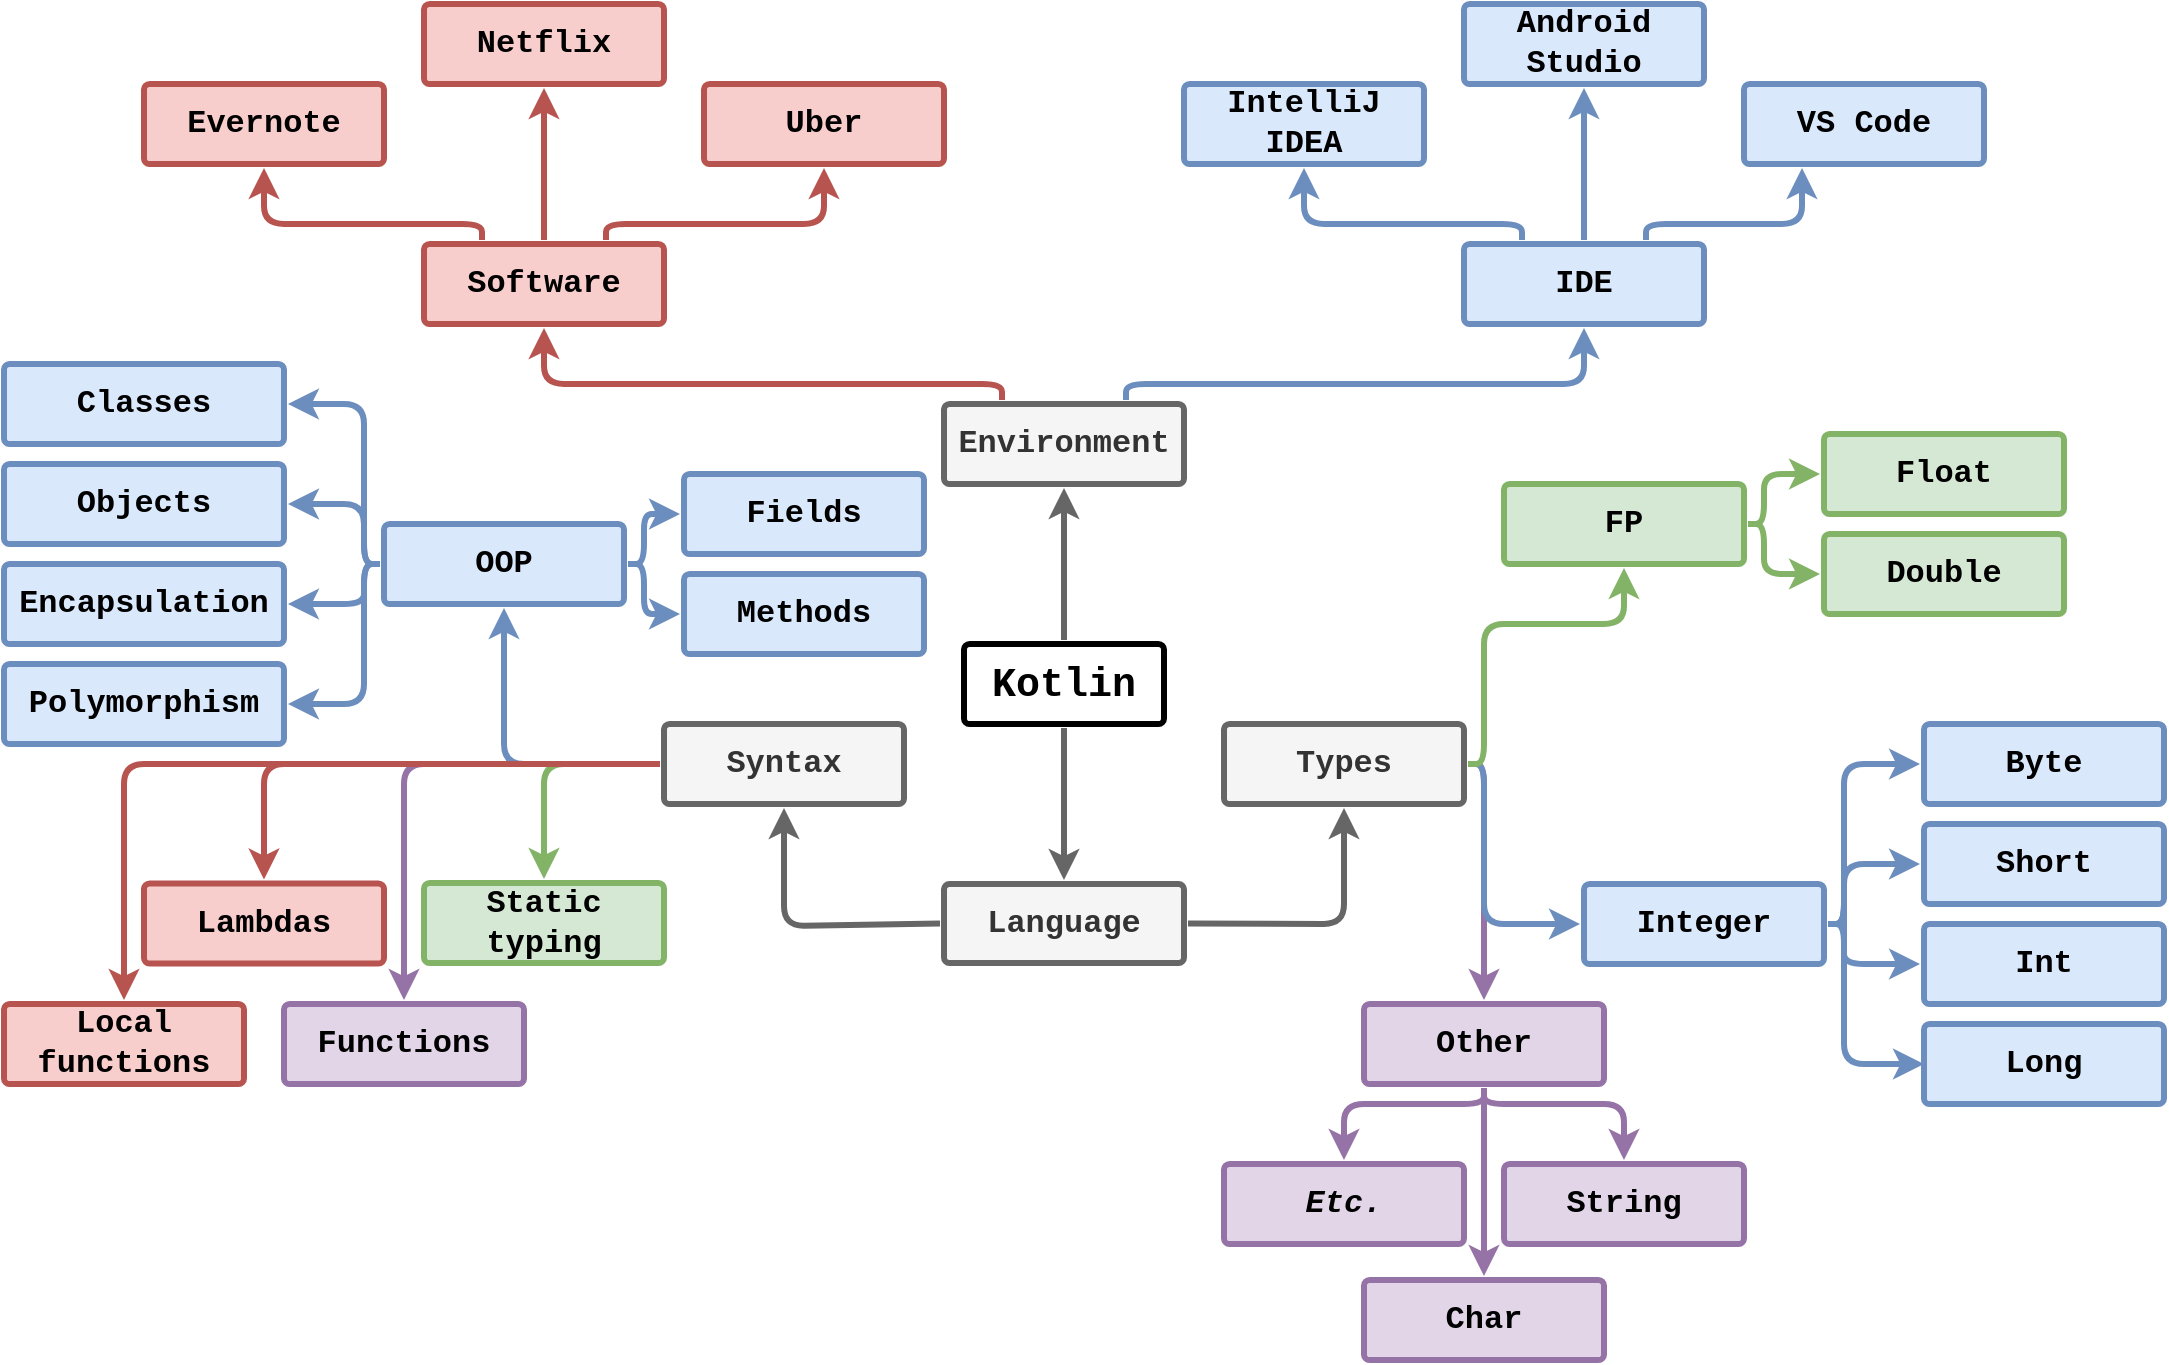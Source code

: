 <mxfile version="22.1.0" type="github">
  <diagram id="6a731a19-8d31-9384-78a2-239565b7b9f0" name="Page-1">
    <mxGraphModel dx="1434" dy="764" grid="1" gridSize="10" guides="1" tooltips="1" connect="1" arrows="1" fold="1" page="1" pageScale="1" pageWidth="1169" pageHeight="827" background="none" math="0" shadow="0">
      <root>
        <mxCell id="0" />
        <mxCell id="1" parent="0" />
        <mxCell id="1745" value="" style="edgeStyle=none;rounded=1;jumpStyle=none;html=1;shadow=0;labelBackgroundColor=none;startArrow=none;startFill=0;endArrow=classic;endFill=1;jettySize=auto;orthogonalLoop=1;strokeColor=#b85450;strokeWidth=3;fontFamily=Courier New;fontSize=16;fontColor=default;spacing=5;fontStyle=1;exitX=0.25;exitY=0;exitDx=0;exitDy=0;entryX=0.5;entryY=1;entryDx=0;entryDy=0;fillColor=#f8cecc;" parent="1" source="BuEvshFohfWNwcxQu9Q5-1786" target="1764" edge="1">
          <mxGeometry relative="1" as="geometry">
            <mxPoint x="585.0" y="208" as="sourcePoint" />
            <mxPoint x="536" y="130" as="targetPoint" />
            <Array as="points">
              <mxPoint x="549" y="270" />
              <mxPoint x="320" y="270" />
            </Array>
          </mxGeometry>
        </mxCell>
        <mxCell id="1746" value="" style="edgeStyle=none;rounded=1;jumpStyle=none;html=1;shadow=0;labelBackgroundColor=none;startArrow=none;startFill=0;endArrow=classic;endFill=1;jettySize=auto;orthogonalLoop=1;strokeColor=#666666;strokeWidth=3;fontFamily=Courier New;fontSize=16;fontColor=default;spacing=5;fontStyle=1;fillColor=#f5f5f5;entryX=0.5;entryY=1;entryDx=0;entryDy=0;exitX=1;exitY=0.5;exitDx=0;exitDy=0;" parent="1" source="BuEvshFohfWNwcxQu9Q5-1799" target="1771" edge="1">
          <mxGeometry relative="1" as="geometry">
            <mxPoint x="600" y="560" as="sourcePoint" />
            <Array as="points">
              <mxPoint x="720" y="540" />
            </Array>
          </mxGeometry>
        </mxCell>
        <mxCell id="1747" value="" style="edgeStyle=none;rounded=1;jumpStyle=none;html=1;shadow=0;labelBackgroundColor=none;startArrow=none;startFill=0;endArrow=classic;endFill=1;jettySize=auto;orthogonalLoop=1;strokeWidth=3;fontFamily=Courier New;fontSize=16;fontColor=default;spacing=5;fontStyle=1;entryX=0.5;entryY=0;entryDx=0;entryDy=0;fillColor=#f5f5f5;strokeColor=#666666;" parent="1" source="1749" target="BuEvshFohfWNwcxQu9Q5-1799" edge="1">
          <mxGeometry relative="1" as="geometry">
            <mxPoint x="571.773" y="568.5" as="targetPoint" />
          </mxGeometry>
        </mxCell>
        <mxCell id="1749" value="Kotlin" style="rounded=1;whiteSpace=wrap;html=1;shadow=0;labelBackgroundColor=none;strokeWidth=3;fontFamily=Courier New;fontSize=20;align=center;fontStyle=1;spacing=5;arcSize=7;perimeterSpacing=2;" parent="1" vertex="1">
          <mxGeometry x="530" y="400" width="100" height="40" as="geometry" />
        </mxCell>
        <mxCell id="1764" value="Software" style="rounded=1;whiteSpace=wrap;html=1;shadow=0;labelBackgroundColor=none;strokeColor=#b85450;strokeWidth=3;fillColor=#f8cecc;fontFamily=Courier New;fontSize=16;align=center;spacing=5;fontStyle=1;arcSize=7;perimeterSpacing=2;" parent="1" vertex="1">
          <mxGeometry x="260" y="200" width="120" height="40" as="geometry" />
        </mxCell>
        <mxCell id="BuEvshFohfWNwcxQu9Q5-1858" style="edgeStyle=orthogonalEdgeStyle;rounded=0;orthogonalLoop=1;jettySize=auto;html=1;exitX=0.5;exitY=1;exitDx=0;exitDy=0;strokeColor=#DDA15E;fontColor=#FEFAE0;fillColor=#BC6C25;" parent="1" source="1765" edge="1">
          <mxGeometry relative="1" as="geometry">
            <mxPoint x="459.923" y="162" as="targetPoint" />
          </mxGeometry>
        </mxCell>
        <mxCell id="1765" value="Uber" style="rounded=1;whiteSpace=wrap;html=1;shadow=0;labelBackgroundColor=none;strokeColor=#b85450;strokeWidth=3;fillColor=#f8cecc;fontFamily=Courier New;fontSize=16;align=center;spacing=5;arcSize=7;perimeterSpacing=2;fontStyle=1;" parent="1" vertex="1">
          <mxGeometry x="400" y="120" width="120" height="40" as="geometry" />
        </mxCell>
        <mxCell id="1766" value="" style="edgeStyle=none;rounded=1;jumpStyle=none;html=1;shadow=0;labelBackgroundColor=none;startArrow=none;startFill=0;endArrow=classic;endFill=1;jettySize=auto;orthogonalLoop=1;strokeColor=#b85450;strokeWidth=3;fontFamily=Courier New;fontSize=16;fontColor=default;spacing=5;fontStyle=1;entryX=0.5;entryY=1;entryDx=0;entryDy=0;exitX=0.75;exitY=0;exitDx=0;exitDy=0;fillColor=#f8cecc;" parent="1" source="1764" target="1765" edge="1">
          <mxGeometry relative="1" as="geometry">
            <Array as="points">
              <mxPoint x="351" y="190" />
              <mxPoint x="460" y="190" />
            </Array>
          </mxGeometry>
        </mxCell>
        <mxCell id="1767" value="Netflix" style="rounded=1;whiteSpace=wrap;html=1;shadow=0;labelBackgroundColor=none;strokeColor=#b85450;strokeWidth=3;fillColor=#f8cecc;fontFamily=Courier New;fontSize=16;align=center;spacing=5;arcSize=7;perimeterSpacing=2;fontStyle=1;" parent="1" vertex="1">
          <mxGeometry x="260" y="80" width="120" height="40" as="geometry" />
        </mxCell>
        <mxCell id="1768" value="" style="edgeStyle=none;rounded=1;jumpStyle=none;html=1;shadow=0;labelBackgroundColor=none;startArrow=none;startFill=0;endArrow=classic;endFill=1;jettySize=auto;orthogonalLoop=1;strokeColor=#b85450;strokeWidth=3;fontFamily=Courier New;fontSize=16;fontColor=default;spacing=5;fontStyle=1;entryX=0.5;entryY=1;entryDx=0;entryDy=0;exitX=0.5;exitY=0;exitDx=0;exitDy=0;fillColor=#f8cecc;" parent="1" source="1764" target="1767" edge="1">
          <mxGeometry relative="1" as="geometry">
            <mxPoint x="340" y="170" as="sourcePoint" />
          </mxGeometry>
        </mxCell>
        <mxCell id="1769" value="Evernote" style="rounded=1;whiteSpace=wrap;html=1;shadow=0;labelBackgroundColor=none;strokeColor=#b85450;strokeWidth=3;fillColor=#f8cecc;fontFamily=Courier New;fontSize=16;align=center;spacing=5;arcSize=7;perimeterSpacing=2;fontStyle=1;" parent="1" vertex="1">
          <mxGeometry x="120" y="120" width="120" height="40" as="geometry" />
        </mxCell>
        <mxCell id="1770" value="" style="edgeStyle=none;rounded=1;jumpStyle=none;html=1;shadow=0;labelBackgroundColor=none;startArrow=none;startFill=0;endArrow=classic;endFill=1;jettySize=auto;orthogonalLoop=1;strokeColor=#b85450;strokeWidth=3;fontFamily=Courier New;fontSize=16;fontColor=default;spacing=5;fontStyle=1;entryX=0.5;entryY=1;entryDx=0;entryDy=0;exitX=0.25;exitY=0;exitDx=0;exitDy=0;fillColor=#f8cecc;" parent="1" source="1764" target="1769" edge="1">
          <mxGeometry relative="1" as="geometry">
            <Array as="points">
              <mxPoint x="289" y="190" />
              <mxPoint x="180" y="190" />
            </Array>
          </mxGeometry>
        </mxCell>
        <mxCell id="1771" value="Types" style="rounded=1;whiteSpace=wrap;html=1;shadow=0;labelBackgroundColor=none;strokeWidth=3;fontFamily=Courier New;fontSize=16;align=center;spacing=5;fontStyle=1;arcSize=7;perimeterSpacing=2;fillColor=#f5f5f5;strokeColor=#666666;fontColor=#333333;" parent="1" vertex="1">
          <mxGeometry x="660" y="440" width="120" height="40" as="geometry" />
        </mxCell>
        <mxCell id="1775" value="" style="edgeStyle=none;rounded=1;jumpStyle=none;html=1;shadow=0;labelBackgroundColor=none;startArrow=none;startFill=0;jettySize=auto;orthogonalLoop=1;strokeWidth=3;fontFamily=Courier New;fontSize=16;fontColor=default;spacing=5;fontStyle=1;exitX=1;exitY=0.5;exitDx=0;exitDy=0;entryX=0.5;entryY=0;entryDx=0;entryDy=0;fillColor=#e1d5e7;strokeColor=#9673a6;" parent="1" source="1771" target="BuEvshFohfWNwcxQu9Q5-1802" edge="1">
          <mxGeometry relative="1" as="geometry">
            <mxPoint x="860" y="470" as="targetPoint" />
            <Array as="points">
              <mxPoint x="790" y="460" />
              <mxPoint x="790" y="520" />
              <mxPoint x="790" y="550" />
            </Array>
          </mxGeometry>
        </mxCell>
        <mxCell id="1777" value="" style="edgeStyle=none;rounded=1;jumpStyle=none;html=1;shadow=0;labelBackgroundColor=none;startArrow=none;startFill=0;jettySize=auto;orthogonalLoop=1;strokeWidth=3;fontFamily=Courier New;fontSize=16;fontColor=default;spacing=5;fontStyle=1;exitX=1;exitY=0.5;exitDx=0;exitDy=0;entryX=0;entryY=0.5;entryDx=0;entryDy=0;fillColor=#dae8fc;strokeColor=#6c8ebf;" parent="1" source="1771" target="BuEvshFohfWNwcxQu9Q5-1801" edge="1">
          <mxGeometry relative="1" as="geometry">
            <mxPoint x="880" y="410" as="targetPoint" />
            <Array as="points">
              <mxPoint x="790" y="460" />
              <mxPoint x="790" y="540" />
            </Array>
          </mxGeometry>
        </mxCell>
        <mxCell id="1779" value="" style="edgeStyle=none;rounded=1;jumpStyle=none;html=1;shadow=0;labelBackgroundColor=none;startArrow=none;startFill=0;jettySize=auto;orthogonalLoop=1;strokeWidth=3;fontFamily=Courier New;fontSize=16;fontColor=default;spacing=5;fontStyle=1;entryX=0.5;entryY=1;entryDx=0;entryDy=0;exitX=1;exitY=0.5;exitDx=0;exitDy=0;fillColor=#d5e8d4;strokeColor=#82b366;" parent="1" source="1771" target="BuEvshFohfWNwcxQu9Q5-1800" edge="1">
          <mxGeometry relative="1" as="geometry">
            <mxPoint x="912.612" y="306.5" as="targetPoint" />
            <Array as="points">
              <mxPoint x="790" y="460" />
              <mxPoint x="790" y="390" />
              <mxPoint x="860" y="390" />
            </Array>
          </mxGeometry>
        </mxCell>
        <mxCell id="BuEvshFohfWNwcxQu9Q5-1785" value="" style="edgeStyle=none;rounded=1;jumpStyle=none;html=1;shadow=0;labelBackgroundColor=none;startArrow=none;startFill=0;endArrow=classic;endFill=1;jettySize=auto;orthogonalLoop=1;strokeWidth=3;fontFamily=Courier New;fontSize=16;fontColor=default;spacing=5;fontStyle=1;exitX=0.5;exitY=0;exitDx=0;exitDy=0;entryX=0.5;entryY=1;entryDx=0;entryDy=0;fillColor=#f5f5f5;strokeColor=#666666;" parent="1" source="1749" target="BuEvshFohfWNwcxQu9Q5-1786" edge="1">
          <mxGeometry relative="1" as="geometry">
            <mxPoint x="645" y="268.0" as="sourcePoint" />
            <mxPoint x="665" y="190" as="targetPoint" />
          </mxGeometry>
        </mxCell>
        <mxCell id="BuEvshFohfWNwcxQu9Q5-1786" value="Environment" style="rounded=1;whiteSpace=wrap;html=1;shadow=0;labelBackgroundColor=none;strokeWidth=3;fontFamily=Courier New;fontSize=16;align=center;spacing=5;fontStyle=1;arcSize=7;perimeterSpacing=2;fillColor=#f5f5f5;strokeColor=#666666;fontColor=#333333;" parent="1" vertex="1">
          <mxGeometry x="520" y="280" width="120" height="40" as="geometry" />
        </mxCell>
        <mxCell id="BuEvshFohfWNwcxQu9Q5-1789" value="" style="edgeStyle=none;rounded=1;jumpStyle=none;html=1;shadow=0;labelBackgroundColor=none;startArrow=none;startFill=0;endArrow=classic;endFill=1;jettySize=auto;orthogonalLoop=1;strokeColor=#6c8ebf;strokeWidth=3;fontFamily=Courier New;fontSize=16;fontColor=default;spacing=5;fontStyle=1;entryX=0.5;entryY=1;entryDx=0;entryDy=0;exitX=0.75;exitY=0;exitDx=0;exitDy=0;fillColor=#dae8fc;" parent="1" source="BuEvshFohfWNwcxQu9Q5-1786" target="BuEvshFohfWNwcxQu9Q5-1790" edge="1">
          <mxGeometry relative="1" as="geometry">
            <mxPoint x="630" y="260" as="sourcePoint" />
            <mxPoint x="640" y="260" as="targetPoint" />
            <Array as="points">
              <mxPoint x="611" y="270" />
              <mxPoint x="840" y="270" />
            </Array>
          </mxGeometry>
        </mxCell>
        <mxCell id="BuEvshFohfWNwcxQu9Q5-1790" value="IDE" style="rounded=1;whiteSpace=wrap;html=1;shadow=0;labelBackgroundColor=none;strokeColor=#6c8ebf;strokeWidth=3;fillColor=#dae8fc;fontFamily=Courier New;fontSize=16;align=center;spacing=5;fontStyle=1;arcSize=7;perimeterSpacing=2;" parent="1" vertex="1">
          <mxGeometry x="780" y="200" width="120" height="40" as="geometry" />
        </mxCell>
        <mxCell id="BuEvshFohfWNwcxQu9Q5-1791" value="VS Code" style="rounded=1;whiteSpace=wrap;html=1;shadow=0;labelBackgroundColor=none;strokeColor=#6c8ebf;strokeWidth=3;fillColor=#dae8fc;fontFamily=Courier New;fontSize=16;align=center;spacing=5;arcSize=7;perimeterSpacing=2;fontStyle=1" parent="1" vertex="1">
          <mxGeometry x="920" y="120" width="120" height="40" as="geometry" />
        </mxCell>
        <mxCell id="BuEvshFohfWNwcxQu9Q5-1792" value="" style="edgeStyle=none;rounded=1;jumpStyle=none;html=1;shadow=0;labelBackgroundColor=none;startArrow=none;startFill=0;endArrow=classic;endFill=1;jettySize=auto;orthogonalLoop=1;strokeColor=#6c8ebf;strokeWidth=3;fontFamily=Courier New;fontSize=16;fontColor=default;spacing=5;fontStyle=1;exitX=0.75;exitY=0;exitDx=0;exitDy=0;fillColor=#dae8fc;entryX=0.25;entryY=1;entryDx=0;entryDy=0;" parent="1" source="BuEvshFohfWNwcxQu9Q5-1790" target="BuEvshFohfWNwcxQu9Q5-1791" edge="1">
          <mxGeometry relative="1" as="geometry">
            <mxPoint x="900" y="150" as="sourcePoint" />
            <Array as="points">
              <mxPoint x="871" y="190" />
              <mxPoint x="949" y="190" />
            </Array>
          </mxGeometry>
        </mxCell>
        <mxCell id="BuEvshFohfWNwcxQu9Q5-1793" value="Android Studio" style="rounded=1;whiteSpace=wrap;html=1;shadow=0;labelBackgroundColor=none;strokeColor=#6c8ebf;strokeWidth=3;fillColor=#dae8fc;fontFamily=Courier New;fontSize=16;align=center;spacing=5;arcSize=7;perimeterSpacing=2;fontStyle=1" parent="1" vertex="1">
          <mxGeometry x="780" y="80" width="120" height="40" as="geometry" />
        </mxCell>
        <mxCell id="BuEvshFohfWNwcxQu9Q5-1794" value="" style="edgeStyle=none;rounded=1;jumpStyle=none;html=1;shadow=0;labelBackgroundColor=none;startArrow=none;startFill=0;endArrow=classic;endFill=1;jettySize=auto;orthogonalLoop=1;strokeColor=#6c8ebf;strokeWidth=3;fontFamily=Courier New;fontSize=16;fontColor=default;spacing=5;fontStyle=1;exitX=0.5;exitY=0;exitDx=0;exitDy=0;entryX=0.5;entryY=1;entryDx=0;entryDy=0;fillColor=#dae8fc;" parent="1" source="BuEvshFohfWNwcxQu9Q5-1790" target="BuEvshFohfWNwcxQu9Q5-1793" edge="1">
          <mxGeometry relative="1" as="geometry">
            <mxPoint x="860" y="160" as="sourcePoint" />
            <mxPoint x="850" y="140" as="targetPoint" />
          </mxGeometry>
        </mxCell>
        <mxCell id="BuEvshFohfWNwcxQu9Q5-1795" value="" style="edgeStyle=none;rounded=1;jumpStyle=none;html=1;shadow=0;labelBackgroundColor=none;startArrow=none;startFill=0;endArrow=classic;endFill=1;jettySize=auto;orthogonalLoop=1;strokeColor=#6c8ebf;strokeWidth=3;fontFamily=Courier New;fontSize=16;fontColor=default;spacing=5;fontStyle=1;entryX=0.5;entryY=1;entryDx=0;entryDy=0;exitX=0.25;exitY=0;exitDx=0;exitDy=0;fillColor=#dae8fc;" parent="1" source="BuEvshFohfWNwcxQu9Q5-1790" target="BuEvshFohfWNwcxQu9Q5-1796" edge="1">
          <mxGeometry relative="1" as="geometry">
            <mxPoint x="780" y="160" as="sourcePoint" />
            <mxPoint x="720" y="153" as="targetPoint" />
            <Array as="points">
              <mxPoint x="809" y="190" />
              <mxPoint x="700" y="190" />
            </Array>
          </mxGeometry>
        </mxCell>
        <mxCell id="BuEvshFohfWNwcxQu9Q5-1796" value="IntelliJ IDEA" style="rounded=1;whiteSpace=wrap;html=1;shadow=0;labelBackgroundColor=none;strokeColor=#6c8ebf;strokeWidth=3;fillColor=#dae8fc;fontFamily=Courier New;fontSize=16;align=center;spacing=5;arcSize=7;perimeterSpacing=2;fontStyle=1" parent="1" vertex="1">
          <mxGeometry x="640" y="120" width="120" height="40" as="geometry" />
        </mxCell>
        <mxCell id="BuEvshFohfWNwcxQu9Q5-1799" value="Language" style="rounded=1;whiteSpace=wrap;html=1;shadow=0;labelBackgroundColor=none;strokeWidth=3;fontFamily=Courier New;fontSize=16;align=center;spacing=5;fontStyle=1;arcSize=7;perimeterSpacing=2;fillColor=#f5f5f5;fontColor=#333333;strokeColor=#666666;" parent="1" vertex="1">
          <mxGeometry x="520" y="520" width="120" height="39.5" as="geometry" />
        </mxCell>
        <mxCell id="BuEvshFohfWNwcxQu9Q5-1800" value="FP" style="rounded=1;whiteSpace=wrap;html=1;shadow=0;labelBackgroundColor=none;strokeColor=#82b366;strokeWidth=3;fillColor=#d5e8d4;fontFamily=Courier New;fontSize=16;align=center;spacing=5;fontStyle=1;arcSize=7;perimeterSpacing=2;" parent="1" vertex="1">
          <mxGeometry x="800" y="320" width="120" height="40" as="geometry" />
        </mxCell>
        <mxCell id="BuEvshFohfWNwcxQu9Q5-1801" value="Integer" style="rounded=1;whiteSpace=wrap;html=1;shadow=0;labelBackgroundColor=none;strokeColor=#6c8ebf;strokeWidth=3;fillColor=#dae8fc;fontFamily=Courier New;fontSize=16;align=center;spacing=5;fontStyle=1;arcSize=7;perimeterSpacing=2;" parent="1" vertex="1">
          <mxGeometry x="840" y="520" width="120" height="40" as="geometry" />
        </mxCell>
        <mxCell id="BuEvshFohfWNwcxQu9Q5-1802" value="Other" style="rounded=1;whiteSpace=wrap;html=1;shadow=0;labelBackgroundColor=none;strokeColor=#9673a6;strokeWidth=3;fillColor=#e1d5e7;fontFamily=Courier New;fontSize=16;align=center;spacing=5;fontStyle=1;arcSize=7;perimeterSpacing=2;" parent="1" vertex="1">
          <mxGeometry x="730" y="580" width="120" height="40" as="geometry" />
        </mxCell>
        <mxCell id="BuEvshFohfWNwcxQu9Q5-1803" value="Double" style="rounded=1;whiteSpace=wrap;html=1;shadow=0;labelBackgroundColor=none;strokeColor=#82b366;strokeWidth=3;fillColor=#d5e8d4;fontFamily=Courier New;fontSize=16;align=center;spacing=5;fontStyle=1;arcSize=7;perimeterSpacing=2;" parent="1" vertex="1">
          <mxGeometry x="960" y="345" width="120" height="40" as="geometry" />
        </mxCell>
        <mxCell id="BuEvshFohfWNwcxQu9Q5-1804" value="Float" style="rounded=1;whiteSpace=wrap;html=1;shadow=0;labelBackgroundColor=none;strokeColor=#82b366;strokeWidth=3;fillColor=#d5e8d4;fontFamily=Courier New;fontSize=16;align=center;spacing=5;fontStyle=1;arcSize=7;perimeterSpacing=2;" parent="1" vertex="1">
          <mxGeometry x="960" y="295" width="120" height="40" as="geometry" />
        </mxCell>
        <mxCell id="BuEvshFohfWNwcxQu9Q5-1805" value="" style="edgeStyle=none;rounded=1;jumpStyle=none;html=1;shadow=0;labelBackgroundColor=none;startArrow=none;startFill=0;jettySize=auto;orthogonalLoop=1;strokeColor=#82b366;strokeWidth=3;fontFamily=Courier New;fontSize=16;fontColor=default;spacing=5;fontStyle=1;fillColor=#d5e8d4;exitX=1;exitY=0.5;exitDx=0;exitDy=0;entryX=0;entryY=0.5;entryDx=0;entryDy=0;" parent="1" source="BuEvshFohfWNwcxQu9Q5-1800" target="BuEvshFohfWNwcxQu9Q5-1803" edge="1">
          <mxGeometry relative="1" as="geometry">
            <mxPoint x="951" y="289" as="sourcePoint" />
            <mxPoint x="987" y="289" as="targetPoint" />
            <Array as="points">
              <mxPoint x="930" y="340" />
              <mxPoint x="930" y="365" />
            </Array>
          </mxGeometry>
        </mxCell>
        <mxCell id="BuEvshFohfWNwcxQu9Q5-1806" value="" style="edgeStyle=none;rounded=1;jumpStyle=none;html=1;shadow=0;labelBackgroundColor=none;startArrow=none;startFill=0;jettySize=auto;orthogonalLoop=1;strokeColor=#82b366;strokeWidth=3;fontFamily=Courier New;fontSize=16;fontColor=default;spacing=5;fontStyle=1;fillColor=#d5e8d4;exitX=1;exitY=0.5;exitDx=0;exitDy=0;entryX=0;entryY=0.5;entryDx=0;entryDy=0;" parent="1" source="BuEvshFohfWNwcxQu9Q5-1800" target="BuEvshFohfWNwcxQu9Q5-1804" edge="1">
          <mxGeometry relative="1" as="geometry">
            <mxPoint x="951" y="267" as="sourcePoint" />
            <mxPoint x="940" y="290" as="targetPoint" />
            <Array as="points">
              <mxPoint x="930" y="340" />
              <mxPoint x="930" y="315" />
            </Array>
          </mxGeometry>
        </mxCell>
        <mxCell id="BuEvshFohfWNwcxQu9Q5-1807" value="Short" style="rounded=1;whiteSpace=wrap;html=1;shadow=0;labelBackgroundColor=none;strokeColor=#6c8ebf;strokeWidth=3;fillColor=#dae8fc;fontFamily=Courier New;fontSize=16;align=center;spacing=5;fontStyle=1;arcSize=7;perimeterSpacing=2;" parent="1" vertex="1">
          <mxGeometry x="1010" y="490" width="120" height="40" as="geometry" />
        </mxCell>
        <mxCell id="BuEvshFohfWNwcxQu9Q5-1808" value="Byte" style="rounded=1;whiteSpace=wrap;html=1;shadow=0;labelBackgroundColor=none;strokeColor=#6c8ebf;strokeWidth=3;fillColor=#dae8fc;fontFamily=Courier New;fontSize=16;align=center;spacing=5;fontStyle=1;arcSize=7;perimeterSpacing=2;" parent="1" vertex="1">
          <mxGeometry x="1010" y="440" width="120" height="40" as="geometry" />
        </mxCell>
        <mxCell id="BuEvshFohfWNwcxQu9Q5-1809" value="" style="edgeStyle=none;rounded=1;jumpStyle=none;html=1;shadow=0;labelBackgroundColor=none;startArrow=none;startFill=0;jettySize=auto;orthogonalLoop=1;strokeColor=#6c8ebf;strokeWidth=3;fontFamily=Courier New;fontSize=16;fontColor=default;spacing=5;fontStyle=1;fillColor=#dae8fc;exitX=1;exitY=0.5;exitDx=0;exitDy=0;entryX=0;entryY=0.5;entryDx=0;entryDy=0;" parent="1" source="BuEvshFohfWNwcxQu9Q5-1801" target="BuEvshFohfWNwcxQu9Q5-1807" edge="1">
          <mxGeometry relative="1" as="geometry">
            <mxPoint x="990" y="460" as="sourcePoint" />
            <mxPoint x="1055" y="399" as="targetPoint" />
            <Array as="points">
              <mxPoint x="970" y="540" />
              <mxPoint x="970" y="510" />
            </Array>
          </mxGeometry>
        </mxCell>
        <mxCell id="BuEvshFohfWNwcxQu9Q5-1810" value="" style="edgeStyle=none;rounded=1;jumpStyle=none;html=1;shadow=0;labelBackgroundColor=none;startArrow=none;startFill=0;jettySize=auto;orthogonalLoop=1;strokeColor=#6c8ebf;strokeWidth=3;fontFamily=Courier New;fontSize=16;fontColor=default;spacing=5;fontStyle=1;fillColor=#dae8fc;exitX=1;exitY=0.5;exitDx=0;exitDy=0;entryX=0;entryY=0.5;entryDx=0;entryDy=0;" parent="1" source="BuEvshFohfWNwcxQu9Q5-1801" target="BuEvshFohfWNwcxQu9Q5-1808" edge="1">
          <mxGeometry relative="1" as="geometry">
            <mxPoint x="990" y="439" as="sourcePoint" />
            <mxPoint x="1008" y="400" as="targetPoint" />
            <Array as="points">
              <mxPoint x="970" y="540" />
              <mxPoint x="970" y="460" />
            </Array>
          </mxGeometry>
        </mxCell>
        <mxCell id="BuEvshFohfWNwcxQu9Q5-1811" value="Long" style="rounded=1;whiteSpace=wrap;html=1;shadow=0;labelBackgroundColor=none;strokeColor=#6c8ebf;strokeWidth=3;fillColor=#dae8fc;fontFamily=Courier New;fontSize=16;align=center;spacing=5;fontStyle=1;arcSize=7;perimeterSpacing=2;" parent="1" vertex="1">
          <mxGeometry x="1010" y="590" width="120" height="40" as="geometry" />
        </mxCell>
        <mxCell id="BuEvshFohfWNwcxQu9Q5-1812" value="Int" style="rounded=1;whiteSpace=wrap;html=1;shadow=0;labelBackgroundColor=none;strokeColor=#6c8ebf;strokeWidth=3;fillColor=#dae8fc;fontFamily=Courier New;fontSize=16;align=center;spacing=5;fontStyle=1;arcSize=7;perimeterSpacing=2;" parent="1" vertex="1">
          <mxGeometry x="1010" y="540" width="120" height="40" as="geometry" />
        </mxCell>
        <mxCell id="BuEvshFohfWNwcxQu9Q5-1813" value="" style="edgeStyle=none;rounded=1;jumpStyle=none;html=1;shadow=0;labelBackgroundColor=none;startArrow=none;startFill=0;jettySize=auto;orthogonalLoop=1;strokeColor=#6c8ebf;strokeWidth=3;fontFamily=Courier New;fontSize=16;fontColor=default;spacing=5;fontStyle=1;fillColor=#dae8fc;exitX=1;exitY=0.5;exitDx=0;exitDy=0;entryX=0.016;entryY=0.5;entryDx=0;entryDy=0;entryPerimeter=0;" parent="1" source="BuEvshFohfWNwcxQu9Q5-1801" target="BuEvshFohfWNwcxQu9Q5-1811" edge="1">
          <mxGeometry relative="1" as="geometry">
            <mxPoint x="990" y="580" as="sourcePoint" />
            <mxPoint x="1010" y="630" as="targetPoint" />
            <Array as="points">
              <mxPoint x="970" y="540" />
              <mxPoint x="970" y="490" />
              <mxPoint x="970" y="610" />
            </Array>
          </mxGeometry>
        </mxCell>
        <mxCell id="BuEvshFohfWNwcxQu9Q5-1814" value="" style="edgeStyle=none;rounded=1;jumpStyle=none;html=1;shadow=0;labelBackgroundColor=none;startArrow=none;startFill=0;jettySize=auto;orthogonalLoop=1;strokeColor=#6c8ebf;strokeWidth=3;fontFamily=Courier New;fontSize=16;fontColor=default;spacing=5;fontStyle=1;fillColor=#dae8fc;exitX=1;exitY=0.5;exitDx=0;exitDy=0;entryX=0;entryY=0.5;entryDx=0;entryDy=0;" parent="1" source="BuEvshFohfWNwcxQu9Q5-1801" target="BuEvshFohfWNwcxQu9Q5-1812" edge="1">
          <mxGeometry relative="1" as="geometry">
            <mxPoint x="990" y="559" as="sourcePoint" />
            <mxPoint x="1008" y="520" as="targetPoint" />
            <Array as="points">
              <mxPoint x="970" y="540" />
              <mxPoint x="970" y="560" />
            </Array>
          </mxGeometry>
        </mxCell>
        <mxCell id="BuEvshFohfWNwcxQu9Q5-1815" value="String" style="rounded=1;whiteSpace=wrap;html=1;shadow=0;labelBackgroundColor=none;strokeColor=#9673a6;strokeWidth=3;fillColor=#e1d5e7;fontFamily=Courier New;fontSize=16;align=center;spacing=5;fontStyle=1;arcSize=7;perimeterSpacing=2;" parent="1" vertex="1">
          <mxGeometry x="800" y="660" width="120" height="40" as="geometry" />
        </mxCell>
        <mxCell id="BuEvshFohfWNwcxQu9Q5-1816" value="Etc." style="rounded=1;whiteSpace=wrap;html=1;shadow=0;labelBackgroundColor=none;strokeColor=#9673a6;strokeWidth=3;fillColor=#e1d5e7;fontFamily=Courier New;fontSize=16;align=center;spacing=5;fontStyle=3;arcSize=7;perimeterSpacing=2;horizontal=1;" parent="1" vertex="1">
          <mxGeometry x="660" y="660" width="120" height="40" as="geometry" />
        </mxCell>
        <mxCell id="BuEvshFohfWNwcxQu9Q5-1817" value="" style="edgeStyle=none;rounded=1;jumpStyle=none;html=1;shadow=0;labelBackgroundColor=none;startArrow=none;startFill=0;jettySize=auto;orthogonalLoop=1;strokeColor=#9673a6;strokeWidth=3;fontFamily=Courier New;fontSize=16;fontColor=default;spacing=5;fontStyle=1;fillColor=#e1d5e7;exitX=0.5;exitY=1;exitDx=0;exitDy=0;entryX=0.5;entryY=0;entryDx=0;entryDy=0;" parent="1" source="BuEvshFohfWNwcxQu9Q5-1802" target="BuEvshFohfWNwcxQu9Q5-1815" edge="1">
          <mxGeometry relative="1" as="geometry">
            <mxPoint x="840" y="500" as="sourcePoint" />
            <mxPoint x="868" y="706" as="targetPoint" />
            <Array as="points">
              <mxPoint x="790" y="630" />
              <mxPoint x="860" y="630" />
            </Array>
          </mxGeometry>
        </mxCell>
        <mxCell id="BuEvshFohfWNwcxQu9Q5-1818" value="" style="edgeStyle=none;rounded=1;jumpStyle=none;html=1;shadow=0;labelBackgroundColor=none;startArrow=none;startFill=0;jettySize=auto;orthogonalLoop=1;strokeColor=#9673a6;strokeWidth=3;fontFamily=Courier New;fontSize=16;fontColor=default;spacing=5;fontStyle=1;fillColor=#e1d5e7;exitX=0.5;exitY=1;exitDx=0;exitDy=0;entryX=0.5;entryY=0;entryDx=0;entryDy=0;" parent="1" source="BuEvshFohfWNwcxQu9Q5-1802" target="BuEvshFohfWNwcxQu9Q5-1816" edge="1">
          <mxGeometry relative="1" as="geometry">
            <mxPoint x="515" y="650" as="sourcePoint" />
            <mxPoint x="594" y="696" as="targetPoint" />
            <Array as="points">
              <mxPoint x="790" y="630" />
              <mxPoint x="720" y="630" />
            </Array>
          </mxGeometry>
        </mxCell>
        <mxCell id="BuEvshFohfWNwcxQu9Q5-1819" value="Syntax" style="rounded=1;whiteSpace=wrap;html=1;shadow=0;labelBackgroundColor=none;strokeColor=#666666;strokeWidth=3;fillColor=#f5f5f5;fontFamily=Courier New;fontSize=16;align=center;spacing=5;fontStyle=1;arcSize=7;perimeterSpacing=2;fontColor=#333333;" parent="1" vertex="1">
          <mxGeometry x="380" y="440" width="120" height="40" as="geometry" />
        </mxCell>
        <mxCell id="BuEvshFohfWNwcxQu9Q5-1820" value="" style="edgeStyle=none;rounded=1;jumpStyle=none;html=1;shadow=0;labelBackgroundColor=none;startArrow=none;startFill=0;endArrow=classic;endFill=1;jettySize=auto;orthogonalLoop=1;strokeColor=#666666;strokeWidth=3;fontFamily=Courier New;fontSize=16;fontColor=default;spacing=5;fontStyle=1;entryX=0.5;entryY=1;entryDx=0;entryDy=0;fillColor=#f5f5f5;exitX=0;exitY=0.5;exitDx=0;exitDy=0;" parent="1" source="BuEvshFohfWNwcxQu9Q5-1799" target="BuEvshFohfWNwcxQu9Q5-1819" edge="1">
          <mxGeometry relative="1" as="geometry">
            <mxPoint x="560" y="570" as="sourcePoint" />
            <mxPoint x="440" y="490" as="targetPoint" />
            <Array as="points">
              <mxPoint x="440" y="541" />
            </Array>
          </mxGeometry>
        </mxCell>
        <mxCell id="BuEvshFohfWNwcxQu9Q5-1821" value="" style="edgeStyle=none;rounded=1;jumpStyle=none;html=1;shadow=0;labelBackgroundColor=none;startArrow=none;startFill=0;jettySize=auto;orthogonalLoop=1;strokeWidth=3;fontFamily=Courier New;fontSize=16;fontColor=default;spacing=5;fontStyle=1;exitX=0;exitY=0.5;exitDx=0;exitDy=0;fillColor=#e1d5e7;strokeColor=#9673a6;entryX=0.5;entryY=0;entryDx=0;entryDy=0;" parent="1" source="BuEvshFohfWNwcxQu9Q5-1819" target="BuEvshFohfWNwcxQu9Q5-1853" edge="1">
          <mxGeometry relative="1" as="geometry">
            <mxPoint x="-188" y="551.5" as="sourcePoint" />
            <mxPoint x="250" y="480" as="targetPoint" />
            <Array as="points">
              <mxPoint x="250" y="460" />
            </Array>
          </mxGeometry>
        </mxCell>
        <mxCell id="BuEvshFohfWNwcxQu9Q5-1822" value="" style="edgeStyle=none;rounded=1;jumpStyle=none;html=1;shadow=0;labelBackgroundColor=none;startArrow=none;startFill=0;jettySize=auto;orthogonalLoop=1;strokeWidth=3;fontFamily=Courier New;fontSize=16;fontColor=default;spacing=5;fontStyle=1;exitX=0;exitY=0.5;exitDx=0;exitDy=0;fillColor=#dae8fc;strokeColor=#6c8ebf;entryX=1;entryY=0.5;entryDx=0;entryDy=0;" parent="1" source="BuEvshFohfWNwcxQu9Q5-1824" target="BuEvshFohfWNwcxQu9Q5-1848" edge="1">
          <mxGeometry relative="1" as="geometry">
            <mxPoint x="-258" y="529.5" as="sourcePoint" />
            <mxPoint x="180" y="440" as="targetPoint" />
            <Array as="points">
              <mxPoint x="230" y="360" />
              <mxPoint x="230" y="430" />
            </Array>
          </mxGeometry>
        </mxCell>
        <mxCell id="BuEvshFohfWNwcxQu9Q5-1823" value="" style="edgeStyle=none;rounded=1;jumpStyle=none;html=1;shadow=0;labelBackgroundColor=none;startArrow=none;startFill=0;jettySize=auto;orthogonalLoop=1;strokeWidth=3;fontFamily=Courier New;fontSize=16;fontColor=default;spacing=5;fontStyle=1;entryX=0.5;entryY=1;entryDx=0;entryDy=0;exitX=0;exitY=0.5;exitDx=0;exitDy=0;fillColor=#dae8fc;strokeColor=#6c8ebf;" parent="1" target="BuEvshFohfWNwcxQu9Q5-1824" edge="1">
          <mxGeometry relative="1" as="geometry">
            <mxPoint x="368" y="460" as="sourcePoint" />
            <mxPoint x="-167.388" y="336" as="targetPoint" />
            <Array as="points">
              <mxPoint x="300" y="460" />
            </Array>
          </mxGeometry>
        </mxCell>
        <mxCell id="BuEvshFohfWNwcxQu9Q5-1824" value="OOP" style="rounded=1;whiteSpace=wrap;html=1;shadow=0;labelBackgroundColor=none;strokeColor=#6c8ebf;strokeWidth=3;fillColor=#dae8fc;fontFamily=Courier New;fontSize=16;align=center;spacing=5;fontStyle=1;arcSize=7;perimeterSpacing=2;" parent="1" vertex="1">
          <mxGeometry x="240" y="340" width="120" height="40" as="geometry" />
        </mxCell>
        <mxCell id="BuEvshFohfWNwcxQu9Q5-1826" value="Lambdas﻿" style="rounded=1;whiteSpace=wrap;html=1;shadow=0;labelBackgroundColor=none;strokeColor=#b85450;strokeWidth=3;fillColor=#f8cecc;fontFamily=Courier New;fontSize=16;align=center;spacing=5;fontStyle=1;arcSize=7;perimeterSpacing=2;glass=0;" parent="1" vertex="1">
          <mxGeometry x="120" y="519.75" width="120" height="40" as="geometry" />
        </mxCell>
        <mxCell id="BuEvshFohfWNwcxQu9Q5-1834" value="Static typing" style="rounded=1;whiteSpace=wrap;html=1;shadow=0;labelBackgroundColor=none;strokeColor=#82b366;strokeWidth=3;fillColor=#d5e8d4;fontFamily=Courier New;fontSize=16;align=center;spacing=5;fontStyle=1;arcSize=7;perimeterSpacing=2;" parent="1" vertex="1">
          <mxGeometry x="260" y="519.5" width="120" height="40" as="geometry" />
        </mxCell>
        <mxCell id="BuEvshFohfWNwcxQu9Q5-1841" value="" style="edgeStyle=none;rounded=1;jumpStyle=none;html=1;shadow=0;labelBackgroundColor=none;startArrow=none;startFill=0;jettySize=auto;orthogonalLoop=1;strokeColor=#b85450;strokeWidth=3;fontFamily=Courier New;fontSize=16;fontColor=default;spacing=5;fontStyle=1;fillColor=#f8cecc;entryX=0.5;entryY=0;entryDx=0;entryDy=0;exitX=0;exitY=0.5;exitDx=0;exitDy=0;" parent="1" source="BuEvshFohfWNwcxQu9Q5-1819" target="BuEvshFohfWNwcxQu9Q5-1826" edge="1">
          <mxGeometry relative="1" as="geometry">
            <mxPoint x="-50" y="610" as="sourcePoint" />
            <mxPoint x="60" y="680" as="targetPoint" />
            <Array as="points">
              <mxPoint x="180" y="460" />
            </Array>
          </mxGeometry>
        </mxCell>
        <mxCell id="BuEvshFohfWNwcxQu9Q5-1843" value="" style="edgeStyle=none;rounded=1;jumpStyle=none;html=1;shadow=0;labelBackgroundColor=none;startArrow=none;startFill=0;jettySize=auto;orthogonalLoop=1;strokeWidth=3;fontFamily=Courier New;fontSize=16;fontColor=default;spacing=5;fontStyle=1;fillColor=#d5e8d4;strokeColor=#82b366;entryX=0.5;entryY=0;entryDx=0;entryDy=0;exitX=0;exitY=0.5;exitDx=0;exitDy=0;" parent="1" source="BuEvshFohfWNwcxQu9Q5-1819" target="BuEvshFohfWNwcxQu9Q5-1834" edge="1">
          <mxGeometry relative="1" as="geometry">
            <mxPoint x="350" y="490" as="sourcePoint" />
            <mxPoint x="290" y="544.25" as="targetPoint" />
            <Array as="points">
              <mxPoint x="320" y="460" />
            </Array>
          </mxGeometry>
        </mxCell>
        <mxCell id="BuEvshFohfWNwcxQu9Q5-1848" value="Polymorphism" style="rounded=1;whiteSpace=wrap;html=1;shadow=0;labelBackgroundColor=none;strokeColor=#6c8ebf;strokeWidth=3;fillColor=#dae8fc;fontFamily=Courier New;fontSize=16;align=center;spacing=5;fontStyle=1;arcSize=7;perimeterSpacing=2;" parent="1" vertex="1">
          <mxGeometry x="50" y="410" width="140" height="40" as="geometry" />
        </mxCell>
        <mxCell id="BuEvshFohfWNwcxQu9Q5-1849" value="" style="edgeStyle=none;rounded=1;jumpStyle=none;html=1;shadow=0;labelBackgroundColor=none;startArrow=none;startFill=0;jettySize=auto;orthogonalLoop=1;strokeWidth=3;fontFamily=Courier New;fontSize=16;fontColor=default;spacing=5;fontStyle=1;entryX=1;entryY=0.5;entryDx=0;entryDy=0;exitX=0;exitY=0.5;exitDx=0;exitDy=0;fillColor=#dae8fc;strokeColor=#6c8ebf;" parent="1" source="BuEvshFohfWNwcxQu9Q5-1824" target="BuEvshFohfWNwcxQu9Q5-1850" edge="1">
          <mxGeometry relative="1" as="geometry">
            <mxPoint x="-598" y="357.5" as="sourcePoint" />
            <mxPoint x="-467.388" y="186" as="targetPoint" />
            <Array as="points">
              <mxPoint x="230" y="360" />
              <mxPoint x="230" y="380" />
            </Array>
          </mxGeometry>
        </mxCell>
        <mxCell id="BuEvshFohfWNwcxQu9Q5-1850" value="Encapsulation" style="rounded=1;whiteSpace=wrap;html=1;shadow=0;labelBackgroundColor=none;strokeColor=#6c8ebf;strokeWidth=3;fillColor=#dae8fc;fontFamily=Courier New;fontSize=16;align=center;spacing=5;fontStyle=1;arcSize=7;perimeterSpacing=2;" parent="1" vertex="1">
          <mxGeometry x="50" y="360" width="140" height="40" as="geometry" />
        </mxCell>
        <mxCell id="BuEvshFohfWNwcxQu9Q5-1851" value="Objects" style="rounded=1;whiteSpace=wrap;html=1;shadow=0;labelBackgroundColor=none;strokeColor=#6c8ebf;strokeWidth=3;fillColor=#dae8fc;fontFamily=Courier New;fontSize=16;align=center;spacing=5;fontStyle=1;arcSize=7;perimeterSpacing=2;" parent="1" vertex="1">
          <mxGeometry x="50" y="310" width="140" height="40" as="geometry" />
        </mxCell>
        <mxCell id="BuEvshFohfWNwcxQu9Q5-1852" value="" style="edgeStyle=none;rounded=1;jumpStyle=none;html=1;shadow=0;labelBackgroundColor=none;startArrow=none;startFill=0;jettySize=auto;orthogonalLoop=1;strokeWidth=3;fontFamily=Courier New;fontSize=16;fontColor=default;spacing=5;fontStyle=1;exitX=0;exitY=0.5;exitDx=0;exitDy=0;fillColor=#dae8fc;strokeColor=#6c8ebf;entryX=1;entryY=0.5;entryDx=0;entryDy=0;" parent="1" source="BuEvshFohfWNwcxQu9Q5-1824" target="BuEvshFohfWNwcxQu9Q5-1851" edge="1">
          <mxGeometry relative="1" as="geometry">
            <mxPoint x="-64" y="385.25" as="sourcePoint" />
            <mxPoint x="-120" y="394.25" as="targetPoint" />
            <Array as="points">
              <mxPoint x="230" y="360" />
              <mxPoint x="230" y="330" />
            </Array>
          </mxGeometry>
        </mxCell>
        <mxCell id="BuEvshFohfWNwcxQu9Q5-1853" value="Functions" style="rounded=1;whiteSpace=wrap;html=1;shadow=0;labelBackgroundColor=none;strokeColor=#9673a6;strokeWidth=3;fillColor=#e1d5e7;fontFamily=Courier New;fontSize=16;align=center;spacing=5;fontStyle=1;arcSize=7;perimeterSpacing=2;" parent="1" vertex="1">
          <mxGeometry x="190" y="580" width="120" height="40" as="geometry" />
        </mxCell>
        <mxCell id="BuEvshFohfWNwcxQu9Q5-1856" value="Classes" style="rounded=1;whiteSpace=wrap;html=1;shadow=0;labelBackgroundColor=none;strokeColor=#6c8ebf;strokeWidth=3;fillColor=#dae8fc;fontFamily=Courier New;fontSize=16;align=center;spacing=5;fontStyle=1;arcSize=7;perimeterSpacing=2;" parent="1" vertex="1">
          <mxGeometry x="50" y="260" width="140" height="40" as="geometry" />
        </mxCell>
        <mxCell id="BuEvshFohfWNwcxQu9Q5-1857" value="" style="edgeStyle=none;rounded=1;jumpStyle=none;html=1;shadow=0;labelBackgroundColor=none;startArrow=none;startFill=0;jettySize=auto;orthogonalLoop=1;strokeWidth=3;fontFamily=Courier New;fontSize=16;fontColor=default;spacing=5;fontStyle=1;exitX=0;exitY=0.5;exitDx=0;exitDy=0;fillColor=#dae8fc;strokeColor=#6c8ebf;entryX=1;entryY=0.5;entryDx=0;entryDy=0;" parent="1" source="BuEvshFohfWNwcxQu9Q5-1824" target="BuEvshFohfWNwcxQu9Q5-1856" edge="1">
          <mxGeometry relative="1" as="geometry">
            <mxPoint x="243" y="325" as="sourcePoint" />
            <mxPoint x="197" y="275" as="targetPoint" />
            <Array as="points">
              <mxPoint x="230" y="360" />
              <mxPoint x="230" y="280" />
            </Array>
          </mxGeometry>
        </mxCell>
        <mxCell id="BuEvshFohfWNwcxQu9Q5-1860" value="Local functions﻿" style="rounded=1;whiteSpace=wrap;html=1;shadow=0;labelBackgroundColor=none;strokeColor=#b85450;strokeWidth=3;fillColor=#f8cecc;fontFamily=Courier New;fontSize=16;align=center;spacing=5;fontStyle=1;arcSize=7;perimeterSpacing=2;glass=0;" parent="1" vertex="1">
          <mxGeometry x="50" y="580" width="120" height="40" as="geometry" />
        </mxCell>
        <mxCell id="BuEvshFohfWNwcxQu9Q5-1861" value="" style="edgeStyle=none;rounded=1;jumpStyle=none;html=1;shadow=0;labelBackgroundColor=none;startArrow=none;startFill=0;jettySize=auto;orthogonalLoop=1;strokeColor=#b85450;strokeWidth=3;fontFamily=Courier New;fontSize=16;fontColor=default;spacing=5;fontStyle=1;fillColor=#f8cecc;entryX=0.5;entryY=0;entryDx=0;entryDy=0;exitX=0;exitY=0.5;exitDx=0;exitDy=0;" parent="1" source="BuEvshFohfWNwcxQu9Q5-1819" target="BuEvshFohfWNwcxQu9Q5-1860" edge="1">
          <mxGeometry relative="1" as="geometry">
            <mxPoint x="288" y="482" as="sourcePoint" />
            <mxPoint x="90" y="540" as="targetPoint" />
            <Array as="points">
              <mxPoint x="110" y="460" />
            </Array>
          </mxGeometry>
        </mxCell>
        <mxCell id="BuEvshFohfWNwcxQu9Q5-1862" value="Char" style="rounded=1;whiteSpace=wrap;html=1;shadow=0;labelBackgroundColor=none;strokeColor=#9673a6;strokeWidth=3;fillColor=#e1d5e7;fontFamily=Courier New;fontSize=16;align=center;spacing=5;fontStyle=1;arcSize=7;perimeterSpacing=2;horizontal=1;" parent="1" vertex="1">
          <mxGeometry x="730" y="718" width="120" height="40" as="geometry" />
        </mxCell>
        <mxCell id="BuEvshFohfWNwcxQu9Q5-1863" value="" style="edgeStyle=none;rounded=1;jumpStyle=none;html=1;shadow=0;labelBackgroundColor=none;startArrow=none;startFill=0;jettySize=auto;orthogonalLoop=1;strokeColor=#9673a6;strokeWidth=3;fontFamily=Courier New;fontSize=16;fontColor=default;spacing=5;fontStyle=1;fillColor=#e1d5e7;exitX=0.5;exitY=1;exitDx=0;exitDy=0;entryX=0.5;entryY=0;entryDx=0;entryDy=0;" parent="1" source="BuEvshFohfWNwcxQu9Q5-1802" target="BuEvshFohfWNwcxQu9Q5-1862" edge="1">
          <mxGeometry relative="1" as="geometry">
            <mxPoint x="860" y="680" as="sourcePoint" />
            <mxPoint x="664" y="754" as="targetPoint" />
            <Array as="points">
              <mxPoint x="790" y="688" />
            </Array>
          </mxGeometry>
        </mxCell>
        <mxCell id="bvgNdYfYAa7kArjRnT4o-1779" value="Methods" style="rounded=1;whiteSpace=wrap;html=1;shadow=0;labelBackgroundColor=none;strokeColor=#6c8ebf;strokeWidth=3;fillColor=#dae8fc;fontFamily=Courier New;fontSize=16;align=center;spacing=5;fontStyle=1;arcSize=7;perimeterSpacing=2;" vertex="1" parent="1">
          <mxGeometry x="390" y="365" width="120" height="40" as="geometry" />
        </mxCell>
        <mxCell id="bvgNdYfYAa7kArjRnT4o-1780" value="Fields" style="rounded=1;whiteSpace=wrap;html=1;shadow=0;labelBackgroundColor=none;strokeColor=#6c8ebf;strokeWidth=3;fillColor=#dae8fc;fontFamily=Courier New;fontSize=16;align=center;spacing=5;fontStyle=1;arcSize=7;perimeterSpacing=2;" vertex="1" parent="1">
          <mxGeometry x="390" y="315" width="120" height="40" as="geometry" />
        </mxCell>
        <mxCell id="bvgNdYfYAa7kArjRnT4o-1781" value="" style="edgeStyle=none;rounded=1;jumpStyle=none;html=1;shadow=0;labelBackgroundColor=none;startArrow=none;startFill=0;jettySize=auto;orthogonalLoop=1;strokeColor=#6c8ebf;strokeWidth=3;fontFamily=Courier New;fontSize=16;fontColor=default;spacing=5;fontStyle=1;fillColor=#dae8fc;exitX=1;exitY=0.5;exitDx=0;exitDy=0;entryX=0;entryY=0.5;entryDx=0;entryDy=0;" edge="1" parent="1" target="bvgNdYfYAa7kArjRnT4o-1779" source="BuEvshFohfWNwcxQu9Q5-1824">
          <mxGeometry relative="1" as="geometry">
            <mxPoint x="362" y="369" as="sourcePoint" />
            <mxPoint x="427" y="318" as="targetPoint" />
            <Array as="points">
              <mxPoint x="370" y="360" />
              <mxPoint x="370" y="385" />
            </Array>
          </mxGeometry>
        </mxCell>
        <mxCell id="bvgNdYfYAa7kArjRnT4o-1782" value="" style="edgeStyle=none;rounded=1;jumpStyle=none;html=1;shadow=0;labelBackgroundColor=none;startArrow=none;startFill=0;jettySize=auto;orthogonalLoop=1;strokeColor=#6c8ebf;strokeWidth=3;fontFamily=Courier New;fontSize=16;fontColor=default;spacing=5;fontStyle=1;fillColor=#dae8fc;entryX=0;entryY=0.5;entryDx=0;entryDy=0;exitX=1;exitY=0.5;exitDx=0;exitDy=0;" edge="1" parent="1" target="bvgNdYfYAa7kArjRnT4o-1780" source="BuEvshFohfWNwcxQu9Q5-1824">
          <mxGeometry relative="1" as="geometry">
            <mxPoint x="364" y="354" as="sourcePoint" />
            <mxPoint x="390" y="324" as="targetPoint" />
            <Array as="points">
              <mxPoint x="370" y="360" />
              <mxPoint x="370" y="335" />
            </Array>
          </mxGeometry>
        </mxCell>
      </root>
    </mxGraphModel>
  </diagram>
</mxfile>
